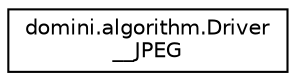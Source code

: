 digraph "Graphical Class Hierarchy"
{
  edge [fontname="Helvetica",fontsize="10",labelfontname="Helvetica",labelfontsize="10"];
  node [fontname="Helvetica",fontsize="10",shape=record];
  rankdir="LR";
  Node0 [label="domini.algorithm.Driver\l__JPEG",height=0.2,width=0.4,color="black", fillcolor="white", style="filled",URL="$classdomini_1_1algorithm_1_1Driver____JPEG.html",tooltip="Driver de JPEG. "];
}
